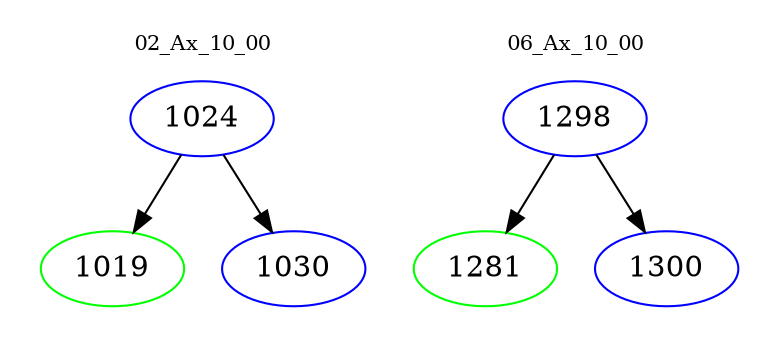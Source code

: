 digraph{
subgraph cluster_0 {
color = white
label = "02_Ax_10_00";
fontsize=10;
T0_1024 [label="1024", color="blue"]
T0_1024 -> T0_1019 [color="black"]
T0_1019 [label="1019", color="green"]
T0_1024 -> T0_1030 [color="black"]
T0_1030 [label="1030", color="blue"]
}
subgraph cluster_1 {
color = white
label = "06_Ax_10_00";
fontsize=10;
T1_1298 [label="1298", color="blue"]
T1_1298 -> T1_1281 [color="black"]
T1_1281 [label="1281", color="green"]
T1_1298 -> T1_1300 [color="black"]
T1_1300 [label="1300", color="blue"]
}
}
